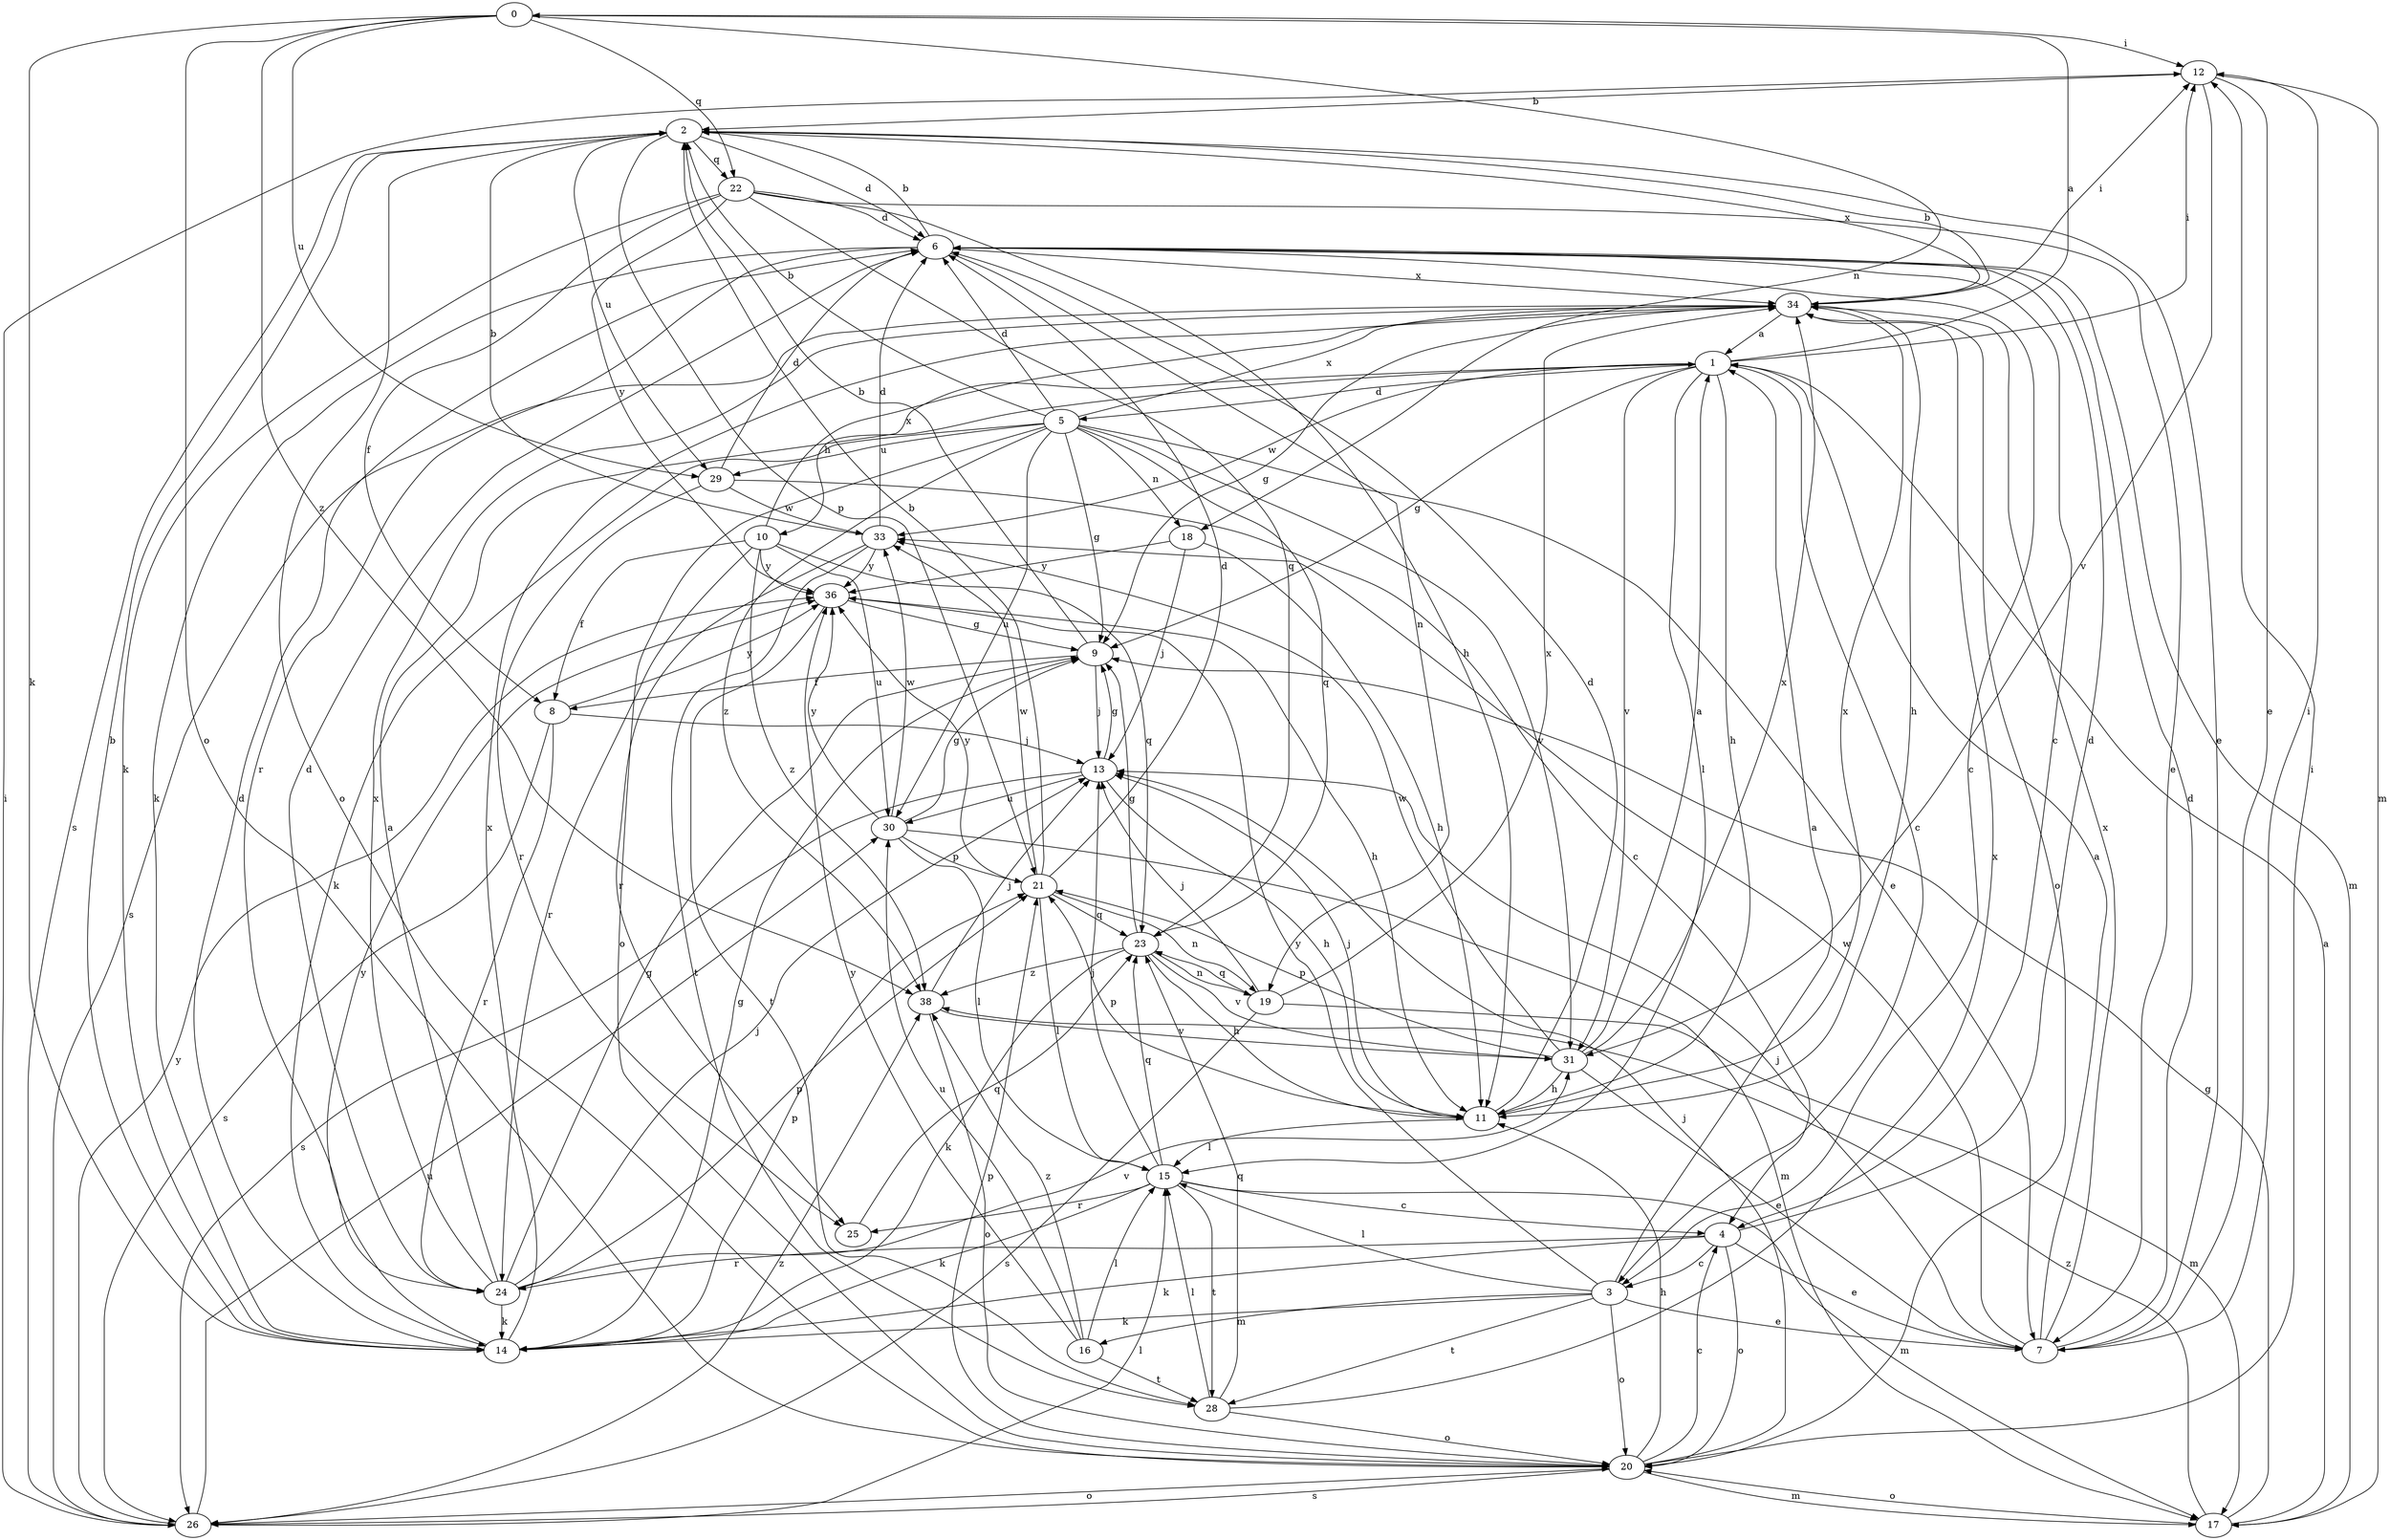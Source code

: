strict digraph  {
0;
1;
2;
3;
4;
5;
6;
7;
8;
9;
10;
11;
12;
13;
14;
15;
16;
17;
18;
19;
20;
21;
22;
23;
24;
25;
26;
28;
29;
30;
31;
33;
34;
36;
38;
0 -> 12  [label=i];
0 -> 14  [label=k];
0 -> 18  [label=n];
0 -> 20  [label=o];
0 -> 22  [label=q];
0 -> 29  [label=u];
0 -> 38  [label=z];
1 -> 0  [label=a];
1 -> 3  [label=c];
1 -> 5  [label=d];
1 -> 9  [label=g];
1 -> 10  [label=h];
1 -> 11  [label=h];
1 -> 12  [label=i];
1 -> 15  [label=l];
1 -> 31  [label=v];
1 -> 33  [label=w];
2 -> 6  [label=d];
2 -> 7  [label=e];
2 -> 20  [label=o];
2 -> 21  [label=p];
2 -> 22  [label=q];
2 -> 26  [label=s];
2 -> 29  [label=u];
2 -> 34  [label=x];
3 -> 1  [label=a];
3 -> 7  [label=e];
3 -> 14  [label=k];
3 -> 15  [label=l];
3 -> 16  [label=m];
3 -> 20  [label=o];
3 -> 28  [label=t];
3 -> 36  [label=y];
4 -> 3  [label=c];
4 -> 6  [label=d];
4 -> 7  [label=e];
4 -> 14  [label=k];
4 -> 20  [label=o];
4 -> 24  [label=r];
5 -> 2  [label=b];
5 -> 6  [label=d];
5 -> 7  [label=e];
5 -> 9  [label=g];
5 -> 14  [label=k];
5 -> 18  [label=n];
5 -> 20  [label=o];
5 -> 23  [label=q];
5 -> 29  [label=u];
5 -> 30  [label=u];
5 -> 31  [label=v];
5 -> 34  [label=x];
5 -> 38  [label=z];
6 -> 2  [label=b];
6 -> 3  [label=c];
6 -> 4  [label=c];
6 -> 14  [label=k];
6 -> 17  [label=m];
6 -> 19  [label=n];
6 -> 24  [label=r];
6 -> 34  [label=x];
7 -> 1  [label=a];
7 -> 6  [label=d];
7 -> 12  [label=i];
7 -> 13  [label=j];
7 -> 33  [label=w];
7 -> 34  [label=x];
8 -> 13  [label=j];
8 -> 24  [label=r];
8 -> 26  [label=s];
8 -> 36  [label=y];
9 -> 2  [label=b];
9 -> 8  [label=f];
9 -> 13  [label=j];
10 -> 8  [label=f];
10 -> 23  [label=q];
10 -> 24  [label=r];
10 -> 30  [label=u];
10 -> 34  [label=x];
10 -> 36  [label=y];
10 -> 38  [label=z];
11 -> 6  [label=d];
11 -> 13  [label=j];
11 -> 15  [label=l];
11 -> 21  [label=p];
11 -> 34  [label=x];
12 -> 2  [label=b];
12 -> 7  [label=e];
12 -> 17  [label=m];
12 -> 31  [label=v];
13 -> 9  [label=g];
13 -> 11  [label=h];
13 -> 26  [label=s];
13 -> 30  [label=u];
14 -> 2  [label=b];
14 -> 6  [label=d];
14 -> 9  [label=g];
14 -> 21  [label=p];
14 -> 34  [label=x];
14 -> 36  [label=y];
15 -> 4  [label=c];
15 -> 13  [label=j];
15 -> 14  [label=k];
15 -> 17  [label=m];
15 -> 23  [label=q];
15 -> 25  [label=r];
15 -> 28  [label=t];
16 -> 15  [label=l];
16 -> 28  [label=t];
16 -> 30  [label=u];
16 -> 36  [label=y];
16 -> 38  [label=z];
17 -> 1  [label=a];
17 -> 9  [label=g];
17 -> 20  [label=o];
17 -> 38  [label=z];
18 -> 11  [label=h];
18 -> 13  [label=j];
18 -> 36  [label=y];
19 -> 13  [label=j];
19 -> 17  [label=m];
19 -> 23  [label=q];
19 -> 26  [label=s];
19 -> 34  [label=x];
20 -> 4  [label=c];
20 -> 11  [label=h];
20 -> 12  [label=i];
20 -> 13  [label=j];
20 -> 17  [label=m];
20 -> 21  [label=p];
20 -> 26  [label=s];
21 -> 2  [label=b];
21 -> 6  [label=d];
21 -> 15  [label=l];
21 -> 19  [label=n];
21 -> 23  [label=q];
21 -> 33  [label=w];
21 -> 36  [label=y];
22 -> 6  [label=d];
22 -> 7  [label=e];
22 -> 8  [label=f];
22 -> 11  [label=h];
22 -> 14  [label=k];
22 -> 23  [label=q];
22 -> 36  [label=y];
23 -> 9  [label=g];
23 -> 11  [label=h];
23 -> 14  [label=k];
23 -> 19  [label=n];
23 -> 31  [label=v];
23 -> 38  [label=z];
24 -> 1  [label=a];
24 -> 6  [label=d];
24 -> 9  [label=g];
24 -> 13  [label=j];
24 -> 14  [label=k];
24 -> 21  [label=p];
24 -> 31  [label=v];
24 -> 34  [label=x];
25 -> 23  [label=q];
26 -> 12  [label=i];
26 -> 15  [label=l];
26 -> 20  [label=o];
26 -> 30  [label=u];
26 -> 36  [label=y];
26 -> 38  [label=z];
28 -> 15  [label=l];
28 -> 20  [label=o];
28 -> 23  [label=q];
28 -> 34  [label=x];
29 -> 4  [label=c];
29 -> 6  [label=d];
29 -> 25  [label=r];
29 -> 33  [label=w];
30 -> 9  [label=g];
30 -> 15  [label=l];
30 -> 17  [label=m];
30 -> 21  [label=p];
30 -> 33  [label=w];
30 -> 36  [label=y];
31 -> 1  [label=a];
31 -> 7  [label=e];
31 -> 11  [label=h];
31 -> 21  [label=p];
31 -> 33  [label=w];
31 -> 34  [label=x];
33 -> 2  [label=b];
33 -> 6  [label=d];
33 -> 25  [label=r];
33 -> 28  [label=t];
33 -> 36  [label=y];
34 -> 1  [label=a];
34 -> 2  [label=b];
34 -> 9  [label=g];
34 -> 11  [label=h];
34 -> 12  [label=i];
34 -> 20  [label=o];
34 -> 26  [label=s];
36 -> 9  [label=g];
36 -> 11  [label=h];
36 -> 28  [label=t];
38 -> 13  [label=j];
38 -> 20  [label=o];
38 -> 31  [label=v];
}
